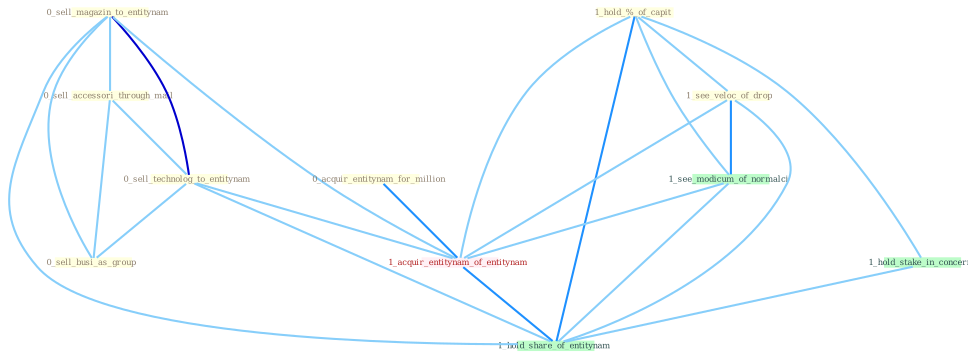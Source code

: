 Graph G{ 
    node
    [shape=polygon,style=filled,width=.5,height=.06,color="#BDFCC9",fixedsize=true,fontsize=4,
    fontcolor="#2f4f4f"];
    {node
    [color="#ffffe0", fontcolor="#8b7d6b"] "0_sell_magazin_to_entitynam " "1_hold_%_of_capit " "0_acquir_entitynam_for_million " "0_sell_accessori_through_mail " "0_sell_technolog_to_entitynam " "1_see_veloc_of_drop " "0_sell_busi_as_group "}
{node [color="#fff0f5", fontcolor="#b22222"] "1_acquir_entitynam_of_entitynam "}
edge [color="#B0E2FF"];

	"0_sell_magazin_to_entitynam " -- "0_sell_accessori_through_mail " [w="1", color="#87cefa" ];
	"0_sell_magazin_to_entitynam " -- "0_sell_technolog_to_entitynam " [w="3", color="#0000cd" , len=0.6];
	"0_sell_magazin_to_entitynam " -- "0_sell_busi_as_group " [w="1", color="#87cefa" ];
	"0_sell_magazin_to_entitynam " -- "1_acquir_entitynam_of_entitynam " [w="1", color="#87cefa" ];
	"0_sell_magazin_to_entitynam " -- "1_hold_share_of_entitynam " [w="1", color="#87cefa" ];
	"1_hold_%_of_capit " -- "1_see_veloc_of_drop " [w="1", color="#87cefa" ];
	"1_hold_%_of_capit " -- "1_hold_stake_in_concern " [w="1", color="#87cefa" ];
	"1_hold_%_of_capit " -- "1_see_modicum_of_normalci " [w="1", color="#87cefa" ];
	"1_hold_%_of_capit " -- "1_acquir_entitynam_of_entitynam " [w="1", color="#87cefa" ];
	"1_hold_%_of_capit " -- "1_hold_share_of_entitynam " [w="2", color="#1e90ff" , len=0.8];
	"0_acquir_entitynam_for_million " -- "1_acquir_entitynam_of_entitynam " [w="2", color="#1e90ff" , len=0.8];
	"0_sell_accessori_through_mail " -- "0_sell_technolog_to_entitynam " [w="1", color="#87cefa" ];
	"0_sell_accessori_through_mail " -- "0_sell_busi_as_group " [w="1", color="#87cefa" ];
	"0_sell_technolog_to_entitynam " -- "0_sell_busi_as_group " [w="1", color="#87cefa" ];
	"0_sell_technolog_to_entitynam " -- "1_acquir_entitynam_of_entitynam " [w="1", color="#87cefa" ];
	"0_sell_technolog_to_entitynam " -- "1_hold_share_of_entitynam " [w="1", color="#87cefa" ];
	"1_see_veloc_of_drop " -- "1_see_modicum_of_normalci " [w="2", color="#1e90ff" , len=0.8];
	"1_see_veloc_of_drop " -- "1_acquir_entitynam_of_entitynam " [w="1", color="#87cefa" ];
	"1_see_veloc_of_drop " -- "1_hold_share_of_entitynam " [w="1", color="#87cefa" ];
	"1_hold_stake_in_concern " -- "1_hold_share_of_entitynam " [w="1", color="#87cefa" ];
	"1_see_modicum_of_normalci " -- "1_acquir_entitynam_of_entitynam " [w="1", color="#87cefa" ];
	"1_see_modicum_of_normalci " -- "1_hold_share_of_entitynam " [w="1", color="#87cefa" ];
	"1_acquir_entitynam_of_entitynam " -- "1_hold_share_of_entitynam " [w="2", color="#1e90ff" , len=0.8];
}